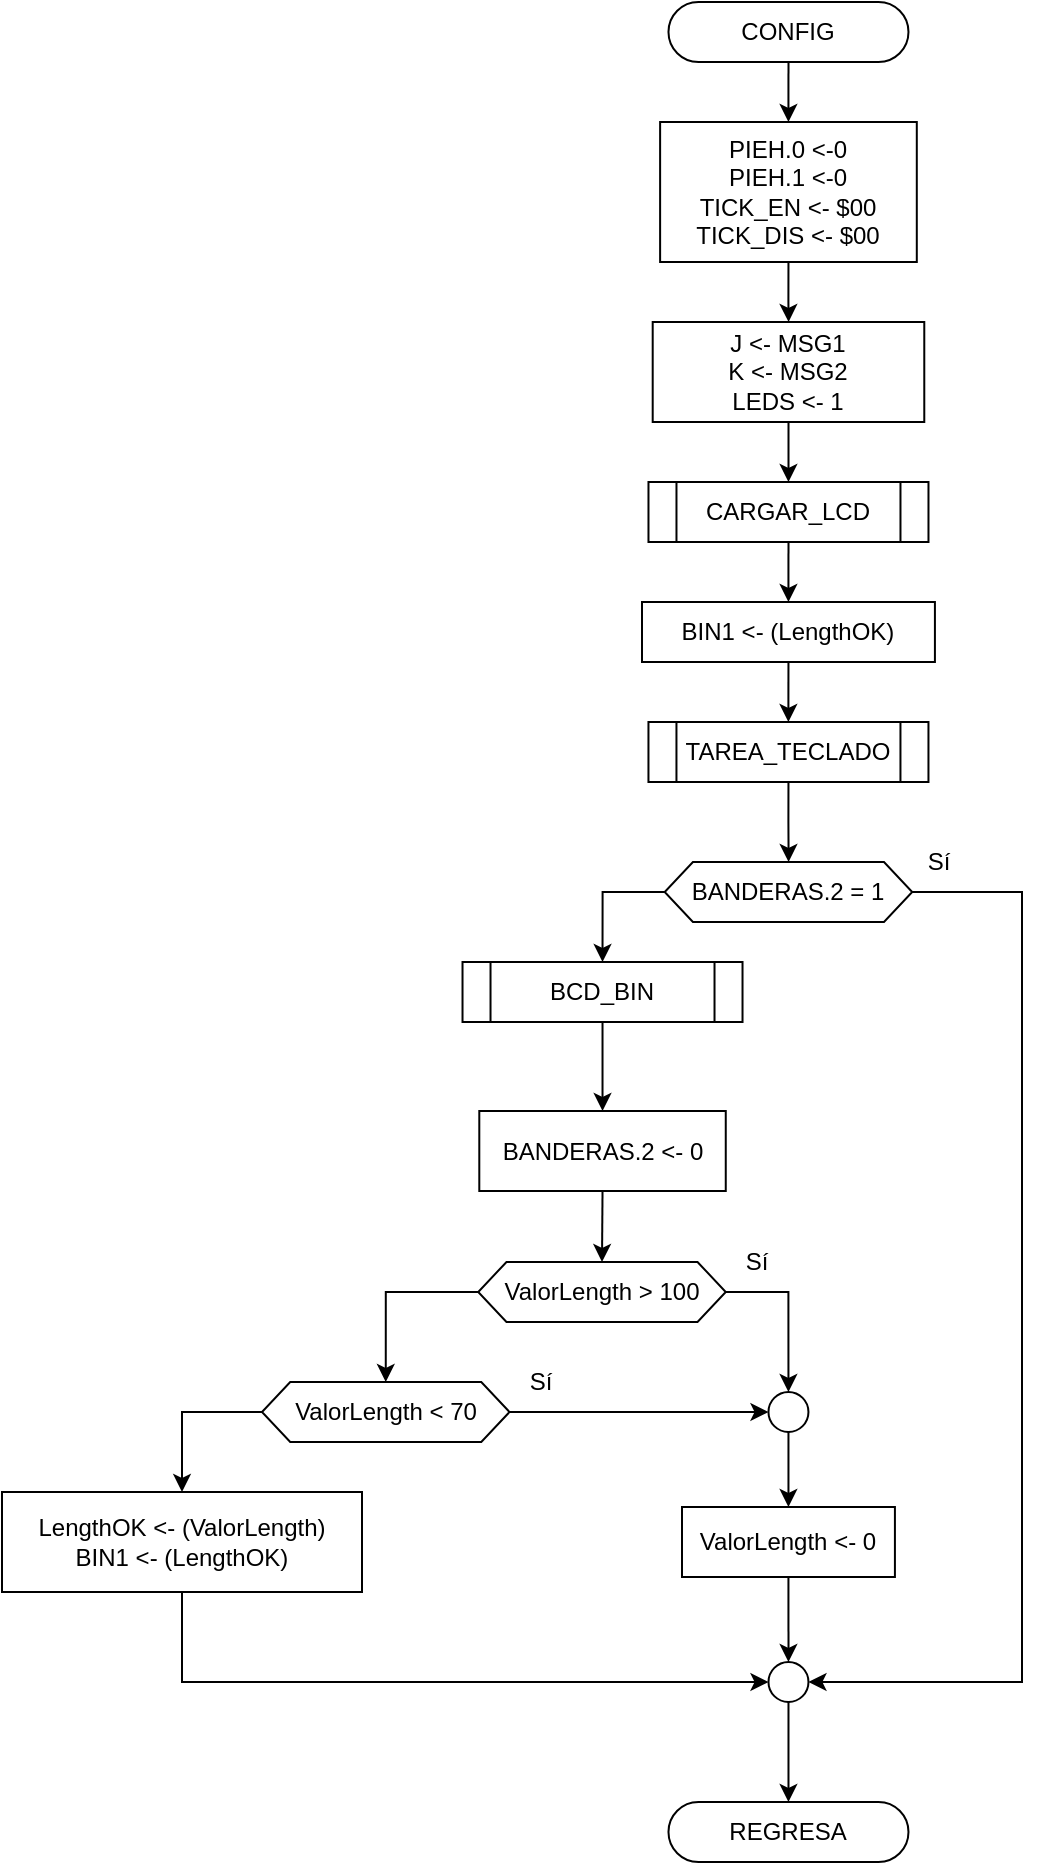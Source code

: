 <mxfile version="13.4.1" type="device"><diagram id="n9UKLYgIeXgXF9wqxJ2O" name="Page-1"><mxGraphModel dx="1064" dy="230" grid="1" gridSize="10" guides="1" tooltips="1" connect="1" arrows="1" fold="1" page="1" pageScale="1" pageWidth="827" pageHeight="1169" math="0" shadow="0"><root><mxCell id="0"/><mxCell id="1" parent="0"/><mxCell id="Vt1ae40pnYzi98WfHEad-13" style="edgeStyle=orthogonalEdgeStyle;rounded=0;orthogonalLoop=1;jettySize=auto;html=1;exitX=0.5;exitY=1;exitDx=0;exitDy=0;entryX=0.5;entryY=0;entryDx=0;entryDy=0;" edge="1" parent="1" source="t-FMP8WpGoCZJFoMs3YB-2" target="Vt1ae40pnYzi98WfHEad-12"><mxGeometry relative="1" as="geometry"/></mxCell><mxCell id="t-FMP8WpGoCZJFoMs3YB-2" value="CONFIG" style="rounded=1;whiteSpace=wrap;html=1;fontSize=12;glass=0;strokeWidth=1;shadow=0;arcSize=50;" parent="1" vertex="1"><mxGeometry x="-466.76" y="30" width="120" height="30" as="geometry"/></mxCell><mxCell id="Vt1ae40pnYzi98WfHEad-9" style="edgeStyle=orthogonalEdgeStyle;rounded=0;orthogonalLoop=1;jettySize=auto;html=1;exitX=0.5;exitY=1;exitDx=0;exitDy=0;entryX=0.5;entryY=0;entryDx=0;entryDy=0;" edge="1" parent="1" source="Vt1ae40pnYzi98WfHEad-5" target="Vt1ae40pnYzi98WfHEad-7"><mxGeometry relative="1" as="geometry"/></mxCell><mxCell id="Vt1ae40pnYzi98WfHEad-5" value="J &amp;lt;- MSG1&lt;br&gt;K &amp;lt;- MSG2&lt;br&gt;LEDS &amp;lt;- 1" style="rounded=0;whiteSpace=wrap;html=1;" vertex="1" parent="1"><mxGeometry x="-474.65" y="190" width="135.79" height="50" as="geometry"/></mxCell><mxCell id="t-FMP8WpGoCZJFoMs3YB-11" style="edgeStyle=orthogonalEdgeStyle;rounded=0;orthogonalLoop=1;jettySize=auto;html=1;exitX=0;exitY=0.5;exitDx=0;exitDy=0;entryX=0.5;entryY=0;entryDx=0;entryDy=0;" parent="1" source="t-FMP8WpGoCZJFoMs3YB-6" target="t-FMP8WpGoCZJFoMs3YB-10" edge="1"><mxGeometry relative="1" as="geometry"/></mxCell><mxCell id="Vt1ae40pnYzi98WfHEad-3" style="edgeStyle=orthogonalEdgeStyle;rounded=0;orthogonalLoop=1;jettySize=auto;html=1;exitX=1;exitY=0.5;exitDx=0;exitDy=0;entryX=1;entryY=0.5;entryDx=0;entryDy=0;" edge="1" parent="1" source="t-FMP8WpGoCZJFoMs3YB-6" target="t-FMP8WpGoCZJFoMs3YB-16"><mxGeometry relative="1" as="geometry"><Array as="points"><mxPoint x="-290" y="475"/><mxPoint x="-290" y="870"/></Array></mxGeometry></mxCell><mxCell id="t-FMP8WpGoCZJFoMs3YB-6" value="BANDERAS.2 = 1" style="shape=hexagon;perimeter=hexagonPerimeter2;whiteSpace=wrap;html=1;size=0.114;" parent="1" vertex="1"><mxGeometry x="-468.65" y="460" width="123.76" height="30" as="geometry"/></mxCell><mxCell id="t-FMP8WpGoCZJFoMs3YB-13" style="edgeStyle=orthogonalEdgeStyle;rounded=0;orthogonalLoop=1;jettySize=auto;html=1;exitX=0.5;exitY=1;exitDx=0;exitDy=0;" parent="1" source="t-FMP8WpGoCZJFoMs3YB-10" target="t-FMP8WpGoCZJFoMs3YB-12" edge="1"><mxGeometry relative="1" as="geometry"/></mxCell><mxCell id="t-FMP8WpGoCZJFoMs3YB-10" value="BCD_BIN" style="shape=process;whiteSpace=wrap;html=1;backgroundOutline=1;" parent="1" vertex="1"><mxGeometry x="-569.74" y="510" width="140" height="30" as="geometry"/></mxCell><mxCell id="t-FMP8WpGoCZJFoMs3YB-15" style="edgeStyle=orthogonalEdgeStyle;rounded=0;orthogonalLoop=1;jettySize=auto;html=1;exitX=0.5;exitY=1;exitDx=0;exitDy=0;entryX=0.5;entryY=0;entryDx=0;entryDy=0;" parent="1" source="t-FMP8WpGoCZJFoMs3YB-12" target="t-FMP8WpGoCZJFoMs3YB-14" edge="1"><mxGeometry relative="1" as="geometry"/></mxCell><mxCell id="t-FMP8WpGoCZJFoMs3YB-12" value="BANDERAS.2 &amp;lt;- 0" style="rounded=0;whiteSpace=wrap;html=1;" parent="1" vertex="1"><mxGeometry x="-561.35" y="584.5" width="123.23" height="40" as="geometry"/></mxCell><mxCell id="t-FMP8WpGoCZJFoMs3YB-21" style="edgeStyle=orthogonalEdgeStyle;rounded=0;orthogonalLoop=1;jettySize=auto;html=1;exitX=0;exitY=0.5;exitDx=0;exitDy=0;entryX=0.5;entryY=0;entryDx=0;entryDy=0;" parent="1" source="t-FMP8WpGoCZJFoMs3YB-14" target="t-FMP8WpGoCZJFoMs3YB-20" edge="1"><mxGeometry relative="1" as="geometry"/></mxCell><mxCell id="t-FMP8WpGoCZJFoMs3YB-29" style="edgeStyle=orthogonalEdgeStyle;rounded=0;orthogonalLoop=1;jettySize=auto;html=1;exitX=1;exitY=0.5;exitDx=0;exitDy=0;entryX=0.5;entryY=0;entryDx=0;entryDy=0;" parent="1" source="t-FMP8WpGoCZJFoMs3YB-14" target="t-FMP8WpGoCZJFoMs3YB-26" edge="1"><mxGeometry relative="1" as="geometry"/></mxCell><mxCell id="t-FMP8WpGoCZJFoMs3YB-14" value="ValorLength &amp;gt; 100" style="shape=hexagon;perimeter=hexagonPerimeter2;whiteSpace=wrap;html=1;size=0.114;" parent="1" vertex="1"><mxGeometry x="-561.88" y="660" width="123.76" height="30" as="geometry"/></mxCell><mxCell id="t-FMP8WpGoCZJFoMs3YB-18" style="edgeStyle=orthogonalEdgeStyle;rounded=0;orthogonalLoop=1;jettySize=auto;html=1;exitX=0.5;exitY=1;exitDx=0;exitDy=0;entryX=0.5;entryY=0;entryDx=0;entryDy=0;" parent="1" source="t-FMP8WpGoCZJFoMs3YB-16" target="t-FMP8WpGoCZJFoMs3YB-17" edge="1"><mxGeometry relative="1" as="geometry"/></mxCell><mxCell id="t-FMP8WpGoCZJFoMs3YB-16" value="" style="ellipse;whiteSpace=wrap;html=1;aspect=fixed;" parent="1" vertex="1"><mxGeometry x="-416.76" y="860" width="20" height="20" as="geometry"/></mxCell><mxCell id="t-FMP8WpGoCZJFoMs3YB-17" value="REGRESA" style="rounded=1;whiteSpace=wrap;html=1;fontSize=12;glass=0;strokeWidth=1;shadow=0;arcSize=50;" parent="1" vertex="1"><mxGeometry x="-466.76" y="930" width="120" height="30" as="geometry"/></mxCell><mxCell id="t-FMP8WpGoCZJFoMs3YB-28" style="edgeStyle=orthogonalEdgeStyle;rounded=0;orthogonalLoop=1;jettySize=auto;html=1;exitX=1;exitY=0.5;exitDx=0;exitDy=0;" parent="1" source="t-FMP8WpGoCZJFoMs3YB-20" target="t-FMP8WpGoCZJFoMs3YB-26" edge="1"><mxGeometry relative="1" as="geometry"/></mxCell><mxCell id="t-FMP8WpGoCZJFoMs3YB-32" style="edgeStyle=orthogonalEdgeStyle;rounded=0;orthogonalLoop=1;jettySize=auto;html=1;exitX=0;exitY=0.5;exitDx=0;exitDy=0;" parent="1" source="t-FMP8WpGoCZJFoMs3YB-20" target="t-FMP8WpGoCZJFoMs3YB-30" edge="1"><mxGeometry relative="1" as="geometry"/></mxCell><mxCell id="t-FMP8WpGoCZJFoMs3YB-20" value="ValorLength&amp;nbsp;&amp;lt; 70" style="shape=hexagon;perimeter=hexagonPerimeter2;whiteSpace=wrap;html=1;size=0.114;" parent="1" vertex="1"><mxGeometry x="-670" y="720" width="123.76" height="30" as="geometry"/></mxCell><mxCell id="t-FMP8WpGoCZJFoMs3YB-23" value="Sí" style="text;html=1;align=center;verticalAlign=middle;resizable=0;points=[];autosize=1;" parent="1" vertex="1"><mxGeometry x="-438.12" y="650" width="30" height="20" as="geometry"/></mxCell><mxCell id="t-FMP8WpGoCZJFoMs3YB-24" value="Sí" style="text;html=1;align=center;verticalAlign=middle;resizable=0;points=[];autosize=1;" parent="1" vertex="1"><mxGeometry x="-546.24" y="710" width="30" height="20" as="geometry"/></mxCell><mxCell id="t-FMP8WpGoCZJFoMs3YB-33" style="edgeStyle=orthogonalEdgeStyle;rounded=0;orthogonalLoop=1;jettySize=auto;html=1;exitX=0.5;exitY=1;exitDx=0;exitDy=0;" parent="1" source="t-FMP8WpGoCZJFoMs3YB-25" target="t-FMP8WpGoCZJFoMs3YB-16" edge="1"><mxGeometry relative="1" as="geometry"/></mxCell><mxCell id="t-FMP8WpGoCZJFoMs3YB-25" value="ValorLength&amp;nbsp;&amp;lt;- 0" style="rounded=0;whiteSpace=wrap;html=1;" parent="1" vertex="1"><mxGeometry x="-460" y="782.5" width="106.46" height="35" as="geometry"/></mxCell><mxCell id="t-FMP8WpGoCZJFoMs3YB-27" style="edgeStyle=orthogonalEdgeStyle;rounded=0;orthogonalLoop=1;jettySize=auto;html=1;exitX=0.5;exitY=1;exitDx=0;exitDy=0;entryX=0.5;entryY=0;entryDx=0;entryDy=0;" parent="1" source="t-FMP8WpGoCZJFoMs3YB-26" target="t-FMP8WpGoCZJFoMs3YB-25" edge="1"><mxGeometry relative="1" as="geometry"/></mxCell><mxCell id="t-FMP8WpGoCZJFoMs3YB-26" value="" style="ellipse;whiteSpace=wrap;html=1;aspect=fixed;" parent="1" vertex="1"><mxGeometry x="-416.77" y="725" width="20" height="20" as="geometry"/></mxCell><mxCell id="t-FMP8WpGoCZJFoMs3YB-34" style="edgeStyle=orthogonalEdgeStyle;rounded=0;orthogonalLoop=1;jettySize=auto;html=1;exitX=0.5;exitY=1;exitDx=0;exitDy=0;entryX=0;entryY=0.5;entryDx=0;entryDy=0;" parent="1" source="t-FMP8WpGoCZJFoMs3YB-30" target="t-FMP8WpGoCZJFoMs3YB-16" edge="1"><mxGeometry relative="1" as="geometry"/></mxCell><mxCell id="t-FMP8WpGoCZJFoMs3YB-30" value="LengthOK &amp;lt;- (ValorLength)&lt;br&gt;BIN1 &amp;lt;- (LengthOK)" style="rounded=0;whiteSpace=wrap;html=1;" parent="1" vertex="1"><mxGeometry x="-800" y="775" width="180" height="50" as="geometry"/></mxCell><mxCell id="Vt1ae40pnYzi98WfHEad-4" style="edgeStyle=orthogonalEdgeStyle;rounded=0;orthogonalLoop=1;jettySize=auto;html=1;exitX=0.5;exitY=1;exitDx=0;exitDy=0;" edge="1" parent="1" source="Vt1ae40pnYzi98WfHEad-1" target="t-FMP8WpGoCZJFoMs3YB-6"><mxGeometry relative="1" as="geometry"/></mxCell><mxCell id="Vt1ae40pnYzi98WfHEad-1" value="TAREA_TECLADO" style="shape=process;whiteSpace=wrap;html=1;backgroundOutline=1;" vertex="1" parent="1"><mxGeometry x="-476.77" y="390" width="140" height="30" as="geometry"/></mxCell><mxCell id="Vt1ae40pnYzi98WfHEad-15" style="edgeStyle=orthogonalEdgeStyle;rounded=0;orthogonalLoop=1;jettySize=auto;html=1;exitX=0.5;exitY=1;exitDx=0;exitDy=0;entryX=0.5;entryY=0;entryDx=0;entryDy=0;" edge="1" parent="1" source="Vt1ae40pnYzi98WfHEad-7" target="Vt1ae40pnYzi98WfHEad-11"><mxGeometry relative="1" as="geometry"/></mxCell><mxCell id="Vt1ae40pnYzi98WfHEad-7" value="CARGAR_LCD" style="shape=process;whiteSpace=wrap;html=1;backgroundOutline=1;" vertex="1" parent="1"><mxGeometry x="-476.76" y="270" width="140" height="30" as="geometry"/></mxCell><mxCell id="Vt1ae40pnYzi98WfHEad-16" style="edgeStyle=orthogonalEdgeStyle;rounded=0;orthogonalLoop=1;jettySize=auto;html=1;exitX=0.5;exitY=1;exitDx=0;exitDy=0;" edge="1" parent="1" source="Vt1ae40pnYzi98WfHEad-11" target="Vt1ae40pnYzi98WfHEad-1"><mxGeometry relative="1" as="geometry"/></mxCell><mxCell id="Vt1ae40pnYzi98WfHEad-11" value="BIN1 &amp;lt;- (LengthOK)" style="rounded=0;whiteSpace=wrap;html=1;" vertex="1" parent="1"><mxGeometry x="-480" y="330" width="146.46" height="30" as="geometry"/></mxCell><mxCell id="Vt1ae40pnYzi98WfHEad-14" style="edgeStyle=orthogonalEdgeStyle;rounded=0;orthogonalLoop=1;jettySize=auto;html=1;exitX=0.5;exitY=1;exitDx=0;exitDy=0;" edge="1" parent="1" source="Vt1ae40pnYzi98WfHEad-12" target="Vt1ae40pnYzi98WfHEad-5"><mxGeometry relative="1" as="geometry"/></mxCell><mxCell id="Vt1ae40pnYzi98WfHEad-12" value="PIEH.0 &amp;lt;-0&lt;br&gt;PIEH.1 &amp;lt;-0&lt;br&gt;TICK_EN &amp;lt;- $00&lt;br&gt;TICK_DIS &amp;lt;- $00" style="rounded=0;whiteSpace=wrap;html=1;" vertex="1" parent="1"><mxGeometry x="-470.94" y="90" width="128.34" height="70" as="geometry"/></mxCell><mxCell id="Vt1ae40pnYzi98WfHEad-18" value="Sí" style="text;html=1;align=center;verticalAlign=middle;resizable=0;points=[];autosize=1;" vertex="1" parent="1"><mxGeometry x="-346.76" y="450" width="30" height="20" as="geometry"/></mxCell></root></mxGraphModel></diagram></mxfile>